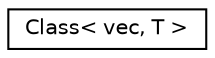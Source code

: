 digraph "Graphical Class Hierarchy"
{
  edge [fontname="Helvetica",fontsize="10",labelfontname="Helvetica",labelfontsize="10"];
  node [fontname="Helvetica",fontsize="10",shape=record];
  rankdir="LR";
  Node1 [label="Class\< vec, T \>",height=0.2,width=0.4,color="black", fillcolor="white", style="filled",URL="$structClass_3_01vec_00_01T_01_4.html"];
}

